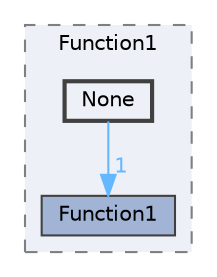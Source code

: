 digraph "src/OpenFOAM/primitives/functions/Function1/None"
{
 // LATEX_PDF_SIZE
  bgcolor="transparent";
  edge [fontname=Helvetica,fontsize=10,labelfontname=Helvetica,labelfontsize=10];
  node [fontname=Helvetica,fontsize=10,shape=box,height=0.2,width=0.4];
  compound=true
  subgraph clusterdir_bf4f273fcff898a8e57532425217d669 {
    graph [ bgcolor="#edf0f7", pencolor="grey50", label="Function1", fontname=Helvetica,fontsize=10 style="filled,dashed", URL="dir_bf4f273fcff898a8e57532425217d669.html",tooltip=""]
  dir_c0adf992fe16fe46b123b20bd86c3f11 [label="Function1", fillcolor="#a2b4d6", color="grey25", style="filled", URL="dir_c0adf992fe16fe46b123b20bd86c3f11.html",tooltip=""];
  dir_ddf66fa14e93620b616db45e873ff77a [label="None", fillcolor="#edf0f7", color="grey25", style="filled,bold", URL="dir_ddf66fa14e93620b616db45e873ff77a.html",tooltip=""];
  }
  dir_ddf66fa14e93620b616db45e873ff77a->dir_c0adf992fe16fe46b123b20bd86c3f11 [headlabel="1", labeldistance=1.5 headhref="dir_002564_001508.html" href="dir_002564_001508.html" color="steelblue1" fontcolor="steelblue1"];
}
